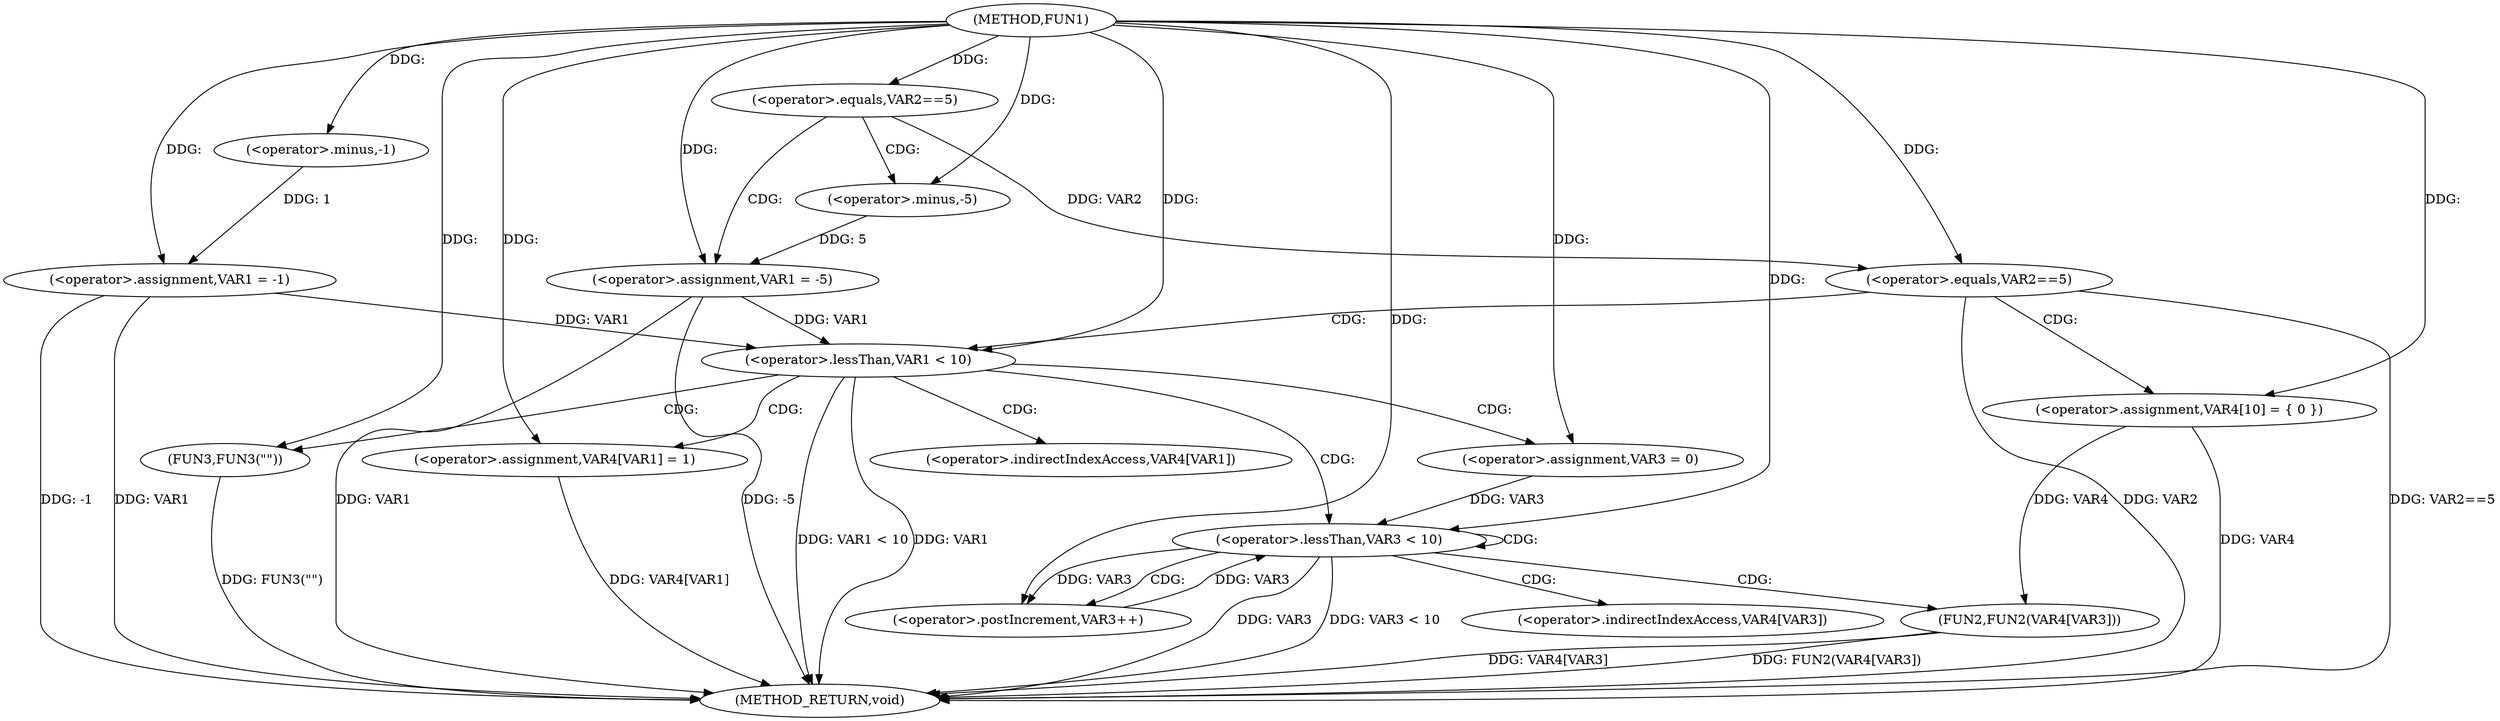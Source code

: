 digraph FUN1 {  
"1000100" [label = "(METHOD,FUN1)" ]
"1000154" [label = "(METHOD_RETURN,void)" ]
"1000103" [label = "(<operator>.assignment,VAR1 = -1)" ]
"1000105" [label = "(<operator>.minus,-1)" ]
"1000108" [label = "(<operator>.equals,VAR2==5)" ]
"1000112" [label = "(<operator>.assignment,VAR1 = -5)" ]
"1000114" [label = "(<operator>.minus,-5)" ]
"1000117" [label = "(<operator>.equals,VAR2==5)" ]
"1000124" [label = "(<operator>.assignment,VAR4[10] = { 0 })" ]
"1000127" [label = "(<operator>.lessThan,VAR1 < 10)" ]
"1000131" [label = "(<operator>.assignment,VAR4[VAR1] = 1)" ]
"1000137" [label = "(<operator>.assignment,VAR3 = 0)" ]
"1000140" [label = "(<operator>.lessThan,VAR3 < 10)" ]
"1000143" [label = "(<operator>.postIncrement,VAR3++)" ]
"1000146" [label = "(FUN2,FUN2(VAR4[VAR3]))" ]
"1000152" [label = "(FUN3,FUN3(\"\"))" ]
"1000132" [label = "(<operator>.indirectIndexAccess,VAR4[VAR1])" ]
"1000147" [label = "(<operator>.indirectIndexAccess,VAR4[VAR3])" ]
  "1000117" -> "1000154"  [ label = "DDG: VAR2==5"] 
  "1000124" -> "1000154"  [ label = "DDG: VAR4"] 
  "1000103" -> "1000154"  [ label = "DDG: VAR1"] 
  "1000103" -> "1000154"  [ label = "DDG: -1"] 
  "1000112" -> "1000154"  [ label = "DDG: -5"] 
  "1000127" -> "1000154"  [ label = "DDG: VAR1 < 10"] 
  "1000117" -> "1000154"  [ label = "DDG: VAR2"] 
  "1000112" -> "1000154"  [ label = "DDG: VAR1"] 
  "1000127" -> "1000154"  [ label = "DDG: VAR1"] 
  "1000146" -> "1000154"  [ label = "DDG: FUN2(VAR4[VAR3])"] 
  "1000146" -> "1000154"  [ label = "DDG: VAR4[VAR3]"] 
  "1000131" -> "1000154"  [ label = "DDG: VAR4[VAR1]"] 
  "1000140" -> "1000154"  [ label = "DDG: VAR3"] 
  "1000140" -> "1000154"  [ label = "DDG: VAR3 < 10"] 
  "1000152" -> "1000154"  [ label = "DDG: FUN3(\"\")"] 
  "1000105" -> "1000103"  [ label = "DDG: 1"] 
  "1000100" -> "1000103"  [ label = "DDG: "] 
  "1000100" -> "1000105"  [ label = "DDG: "] 
  "1000100" -> "1000108"  [ label = "DDG: "] 
  "1000114" -> "1000112"  [ label = "DDG: 5"] 
  "1000100" -> "1000112"  [ label = "DDG: "] 
  "1000100" -> "1000114"  [ label = "DDG: "] 
  "1000108" -> "1000117"  [ label = "DDG: VAR2"] 
  "1000100" -> "1000117"  [ label = "DDG: "] 
  "1000100" -> "1000124"  [ label = "DDG: "] 
  "1000103" -> "1000127"  [ label = "DDG: VAR1"] 
  "1000112" -> "1000127"  [ label = "DDG: VAR1"] 
  "1000100" -> "1000127"  [ label = "DDG: "] 
  "1000100" -> "1000131"  [ label = "DDG: "] 
  "1000100" -> "1000137"  [ label = "DDG: "] 
  "1000143" -> "1000140"  [ label = "DDG: VAR3"] 
  "1000137" -> "1000140"  [ label = "DDG: VAR3"] 
  "1000100" -> "1000140"  [ label = "DDG: "] 
  "1000140" -> "1000143"  [ label = "DDG: VAR3"] 
  "1000100" -> "1000143"  [ label = "DDG: "] 
  "1000124" -> "1000146"  [ label = "DDG: VAR4"] 
  "1000100" -> "1000152"  [ label = "DDG: "] 
  "1000108" -> "1000112"  [ label = "CDG: "] 
  "1000108" -> "1000114"  [ label = "CDG: "] 
  "1000117" -> "1000127"  [ label = "CDG: "] 
  "1000117" -> "1000124"  [ label = "CDG: "] 
  "1000127" -> "1000131"  [ label = "CDG: "] 
  "1000127" -> "1000132"  [ label = "CDG: "] 
  "1000127" -> "1000137"  [ label = "CDG: "] 
  "1000127" -> "1000152"  [ label = "CDG: "] 
  "1000127" -> "1000140"  [ label = "CDG: "] 
  "1000140" -> "1000143"  [ label = "CDG: "] 
  "1000140" -> "1000147"  [ label = "CDG: "] 
  "1000140" -> "1000146"  [ label = "CDG: "] 
  "1000140" -> "1000140"  [ label = "CDG: "] 
}
